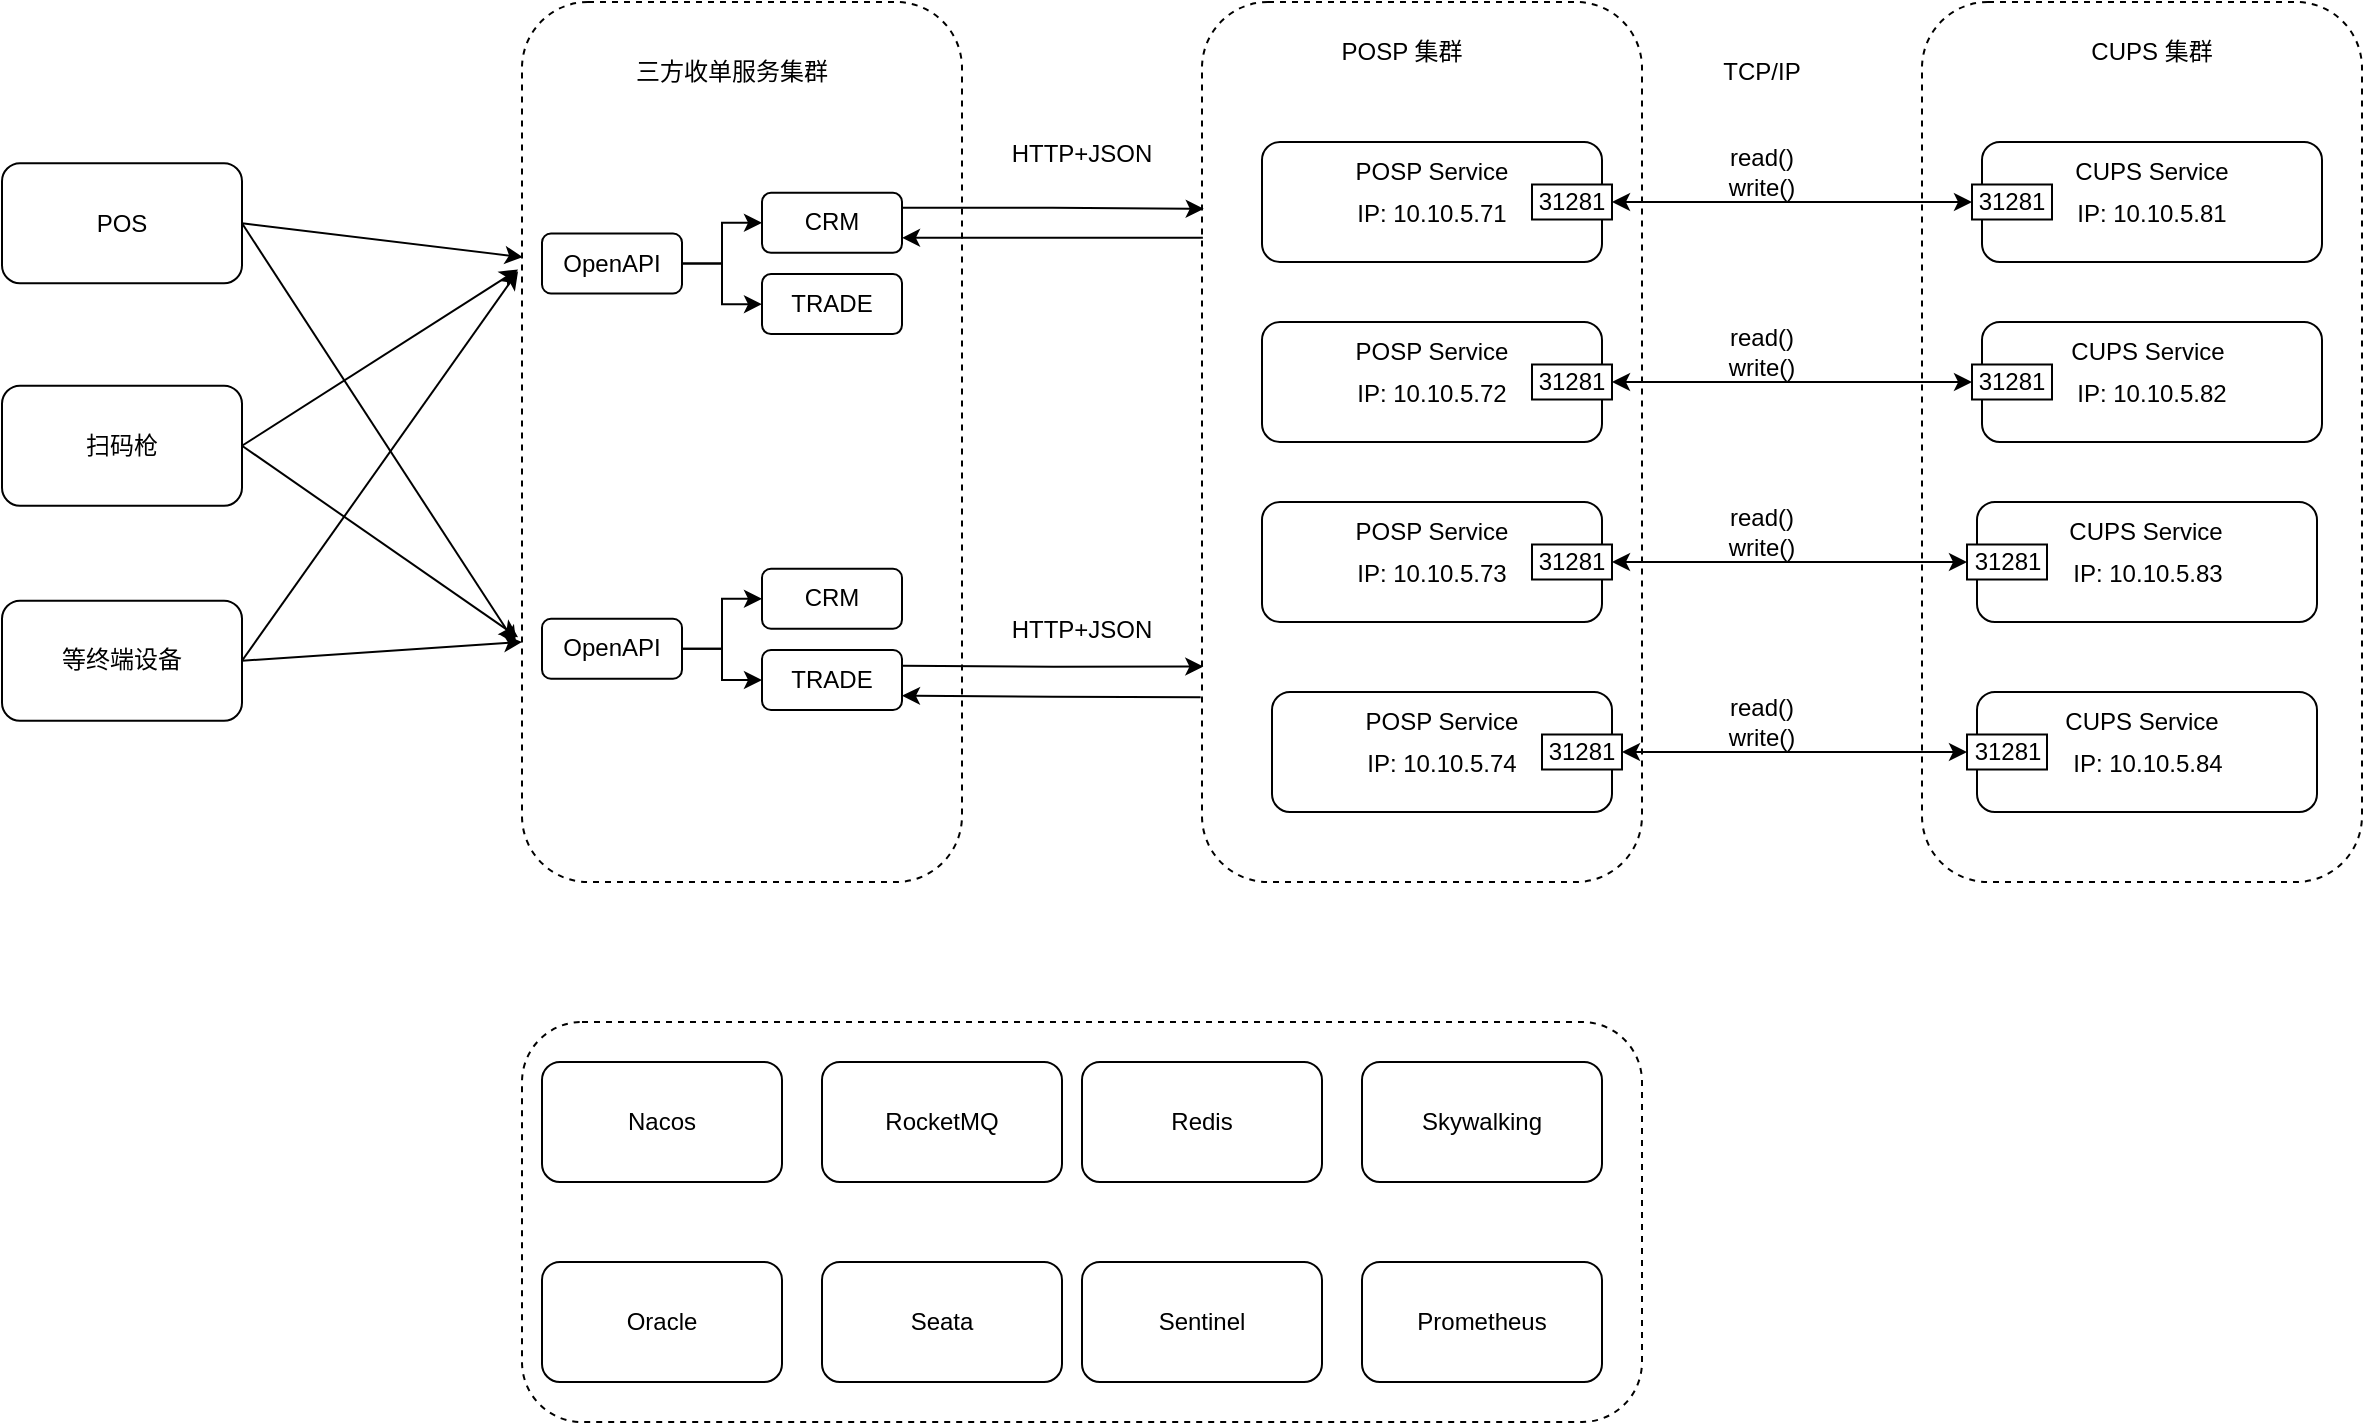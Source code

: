 <mxfile version="26.1.1">
  <diagram name="第 1 页" id="-P5E99QZVnwb-VCPSgCj">
    <mxGraphModel dx="2243" dy="946" grid="1" gridSize="10" guides="1" tooltips="1" connect="1" arrows="1" fold="1" page="1" pageScale="1" pageWidth="827" pageHeight="1169" math="0" shadow="0">
      <root>
        <mxCell id="0" />
        <mxCell id="1" parent="0" />
        <mxCell id="w0YdTihby0F7IcrnFkbi-1" value="" style="rounded=1;whiteSpace=wrap;html=1;dashed=1;" vertex="1" parent="1">
          <mxGeometry x="590" y="180" width="220" height="440" as="geometry" />
        </mxCell>
        <mxCell id="w0YdTihby0F7IcrnFkbi-6" value="CUPS 集群" style="text;html=1;align=center;verticalAlign=middle;whiteSpace=wrap;rounded=0;" vertex="1" parent="1">
          <mxGeometry x="665" y="190" width="80" height="30" as="geometry" />
        </mxCell>
        <mxCell id="w0YdTihby0F7IcrnFkbi-7" value="" style="rounded=1;whiteSpace=wrap;html=1;" vertex="1" parent="1">
          <mxGeometry x="620" y="250" width="170" height="60" as="geometry" />
        </mxCell>
        <mxCell id="w0YdTihby0F7IcrnFkbi-9" value="IP: 10.10.5.81" style="text;html=1;align=center;verticalAlign=middle;whiteSpace=wrap;rounded=0;" vertex="1" parent="1">
          <mxGeometry x="655" y="271.25" width="100" height="30" as="geometry" />
        </mxCell>
        <mxCell id="w0YdTihby0F7IcrnFkbi-11" value="31281" style="rounded=0;whiteSpace=wrap;html=1;" vertex="1" parent="1">
          <mxGeometry x="615" y="271.25" width="40" height="17.5" as="geometry" />
        </mxCell>
        <mxCell id="w0YdTihby0F7IcrnFkbi-12" value="CUPS Service" style="text;html=1;align=center;verticalAlign=middle;whiteSpace=wrap;rounded=0;" vertex="1" parent="1">
          <mxGeometry x="656.25" y="250" width="97.5" height="30" as="geometry" />
        </mxCell>
        <mxCell id="w0YdTihby0F7IcrnFkbi-17" value="" style="rounded=1;whiteSpace=wrap;html=1;" vertex="1" parent="1">
          <mxGeometry x="620" y="340" width="170" height="60" as="geometry" />
        </mxCell>
        <mxCell id="w0YdTihby0F7IcrnFkbi-18" value="IP: 10.10.5.82" style="text;html=1;align=center;verticalAlign=middle;whiteSpace=wrap;rounded=0;" vertex="1" parent="1">
          <mxGeometry x="655" y="361.25" width="100" height="30" as="geometry" />
        </mxCell>
        <mxCell id="w0YdTihby0F7IcrnFkbi-19" value="31281" style="rounded=0;whiteSpace=wrap;html=1;" vertex="1" parent="1">
          <mxGeometry x="615" y="361.25" width="40" height="17.5" as="geometry" />
        </mxCell>
        <mxCell id="w0YdTihby0F7IcrnFkbi-21" value="" style="rounded=1;whiteSpace=wrap;html=1;" vertex="1" parent="1">
          <mxGeometry x="617.5" y="430" width="170" height="60" as="geometry" />
        </mxCell>
        <mxCell id="w0YdTihby0F7IcrnFkbi-22" value="IP: 10.10.5.83" style="text;html=1;align=center;verticalAlign=middle;whiteSpace=wrap;rounded=0;" vertex="1" parent="1">
          <mxGeometry x="652.5" y="451.25" width="100" height="30" as="geometry" />
        </mxCell>
        <mxCell id="w0YdTihby0F7IcrnFkbi-23" value="31281" style="rounded=0;whiteSpace=wrap;html=1;" vertex="1" parent="1">
          <mxGeometry x="612.5" y="451.25" width="40" height="17.5" as="geometry" />
        </mxCell>
        <mxCell id="w0YdTihby0F7IcrnFkbi-25" value="" style="rounded=1;whiteSpace=wrap;html=1;" vertex="1" parent="1">
          <mxGeometry x="617.5" y="525" width="170" height="60" as="geometry" />
        </mxCell>
        <mxCell id="w0YdTihby0F7IcrnFkbi-26" value="IP: 10.10.5.84" style="text;html=1;align=center;verticalAlign=middle;whiteSpace=wrap;rounded=0;" vertex="1" parent="1">
          <mxGeometry x="652.5" y="546.25" width="100" height="30" as="geometry" />
        </mxCell>
        <mxCell id="w0YdTihby0F7IcrnFkbi-27" value="31281" style="rounded=0;whiteSpace=wrap;html=1;" vertex="1" parent="1">
          <mxGeometry x="612.5" y="546.25" width="40" height="17.5" as="geometry" />
        </mxCell>
        <mxCell id="w0YdTihby0F7IcrnFkbi-29" value="" style="rounded=1;whiteSpace=wrap;html=1;dashed=1;" vertex="1" parent="1">
          <mxGeometry x="230" y="180" width="220" height="440" as="geometry" />
        </mxCell>
        <mxCell id="w0YdTihby0F7IcrnFkbi-30" value="POSP 集群" style="text;html=1;align=center;verticalAlign=middle;whiteSpace=wrap;rounded=0;" vertex="1" parent="1">
          <mxGeometry x="290" y="190" width="80" height="30" as="geometry" />
        </mxCell>
        <mxCell id="w0YdTihby0F7IcrnFkbi-31" value="" style="rounded=1;whiteSpace=wrap;html=1;" vertex="1" parent="1">
          <mxGeometry x="265" y="525" width="170" height="60" as="geometry" />
        </mxCell>
        <mxCell id="w0YdTihby0F7IcrnFkbi-32" value="IP: 10.10.5.74" style="text;html=1;align=center;verticalAlign=middle;whiteSpace=wrap;rounded=0;" vertex="1" parent="1">
          <mxGeometry x="300" y="546.25" width="100" height="30" as="geometry" />
        </mxCell>
        <mxCell id="w0YdTihby0F7IcrnFkbi-65" style="edgeStyle=orthogonalEdgeStyle;rounded=0;orthogonalLoop=1;jettySize=auto;html=1;exitX=1;exitY=0.5;exitDx=0;exitDy=0;entryX=0;entryY=0.5;entryDx=0;entryDy=0;startArrow=classic;startFill=1;" edge="1" parent="1" source="w0YdTihby0F7IcrnFkbi-33" target="w0YdTihby0F7IcrnFkbi-27">
          <mxGeometry relative="1" as="geometry" />
        </mxCell>
        <mxCell id="w0YdTihby0F7IcrnFkbi-33" value="31281" style="rounded=0;whiteSpace=wrap;html=1;" vertex="1" parent="1">
          <mxGeometry x="400" y="546.25" width="40" height="17.5" as="geometry" />
        </mxCell>
        <mxCell id="w0YdTihby0F7IcrnFkbi-39" value="" style="rounded=1;whiteSpace=wrap;html=1;" vertex="1" parent="1">
          <mxGeometry x="260" y="430" width="170" height="60" as="geometry" />
        </mxCell>
        <mxCell id="w0YdTihby0F7IcrnFkbi-40" value="IP: 10.10.5.73" style="text;html=1;align=center;verticalAlign=middle;whiteSpace=wrap;rounded=0;" vertex="1" parent="1">
          <mxGeometry x="295" y="451.25" width="100" height="30" as="geometry" />
        </mxCell>
        <mxCell id="w0YdTihby0F7IcrnFkbi-63" style="edgeStyle=orthogonalEdgeStyle;rounded=0;orthogonalLoop=1;jettySize=auto;html=1;exitX=1;exitY=0.5;exitDx=0;exitDy=0;entryX=0;entryY=0.5;entryDx=0;entryDy=0;startArrow=classic;startFill=1;" edge="1" parent="1" source="w0YdTihby0F7IcrnFkbi-41" target="w0YdTihby0F7IcrnFkbi-23">
          <mxGeometry relative="1" as="geometry" />
        </mxCell>
        <mxCell id="w0YdTihby0F7IcrnFkbi-41" value="31281" style="rounded=0;whiteSpace=wrap;html=1;" vertex="1" parent="1">
          <mxGeometry x="395" y="451.25" width="40" height="17.5" as="geometry" />
        </mxCell>
        <mxCell id="w0YdTihby0F7IcrnFkbi-43" value="" style="rounded=1;whiteSpace=wrap;html=1;" vertex="1" parent="1">
          <mxGeometry x="260" y="340" width="170" height="60" as="geometry" />
        </mxCell>
        <mxCell id="w0YdTihby0F7IcrnFkbi-44" value="IP: 10.10.5.72" style="text;html=1;align=center;verticalAlign=middle;whiteSpace=wrap;rounded=0;" vertex="1" parent="1">
          <mxGeometry x="295" y="361.25" width="100" height="30" as="geometry" />
        </mxCell>
        <mxCell id="w0YdTihby0F7IcrnFkbi-61" style="edgeStyle=orthogonalEdgeStyle;rounded=0;orthogonalLoop=1;jettySize=auto;html=1;exitX=1;exitY=0.5;exitDx=0;exitDy=0;startArrow=classic;startFill=1;" edge="1" parent="1" source="w0YdTihby0F7IcrnFkbi-45" target="w0YdTihby0F7IcrnFkbi-19">
          <mxGeometry relative="1" as="geometry" />
        </mxCell>
        <mxCell id="w0YdTihby0F7IcrnFkbi-45" value="31281" style="rounded=0;whiteSpace=wrap;html=1;" vertex="1" parent="1">
          <mxGeometry x="395" y="361.25" width="40" height="17.5" as="geometry" />
        </mxCell>
        <mxCell id="w0YdTihby0F7IcrnFkbi-47" value="" style="rounded=1;whiteSpace=wrap;html=1;" vertex="1" parent="1">
          <mxGeometry x="260" y="250" width="170" height="60" as="geometry" />
        </mxCell>
        <mxCell id="w0YdTihby0F7IcrnFkbi-48" value="IP: 10.10.5.71" style="text;html=1;align=center;verticalAlign=middle;whiteSpace=wrap;rounded=0;" vertex="1" parent="1">
          <mxGeometry x="295" y="271.25" width="100" height="30" as="geometry" />
        </mxCell>
        <mxCell id="w0YdTihby0F7IcrnFkbi-59" style="edgeStyle=orthogonalEdgeStyle;rounded=0;orthogonalLoop=1;jettySize=auto;html=1;exitX=1;exitY=0.5;exitDx=0;exitDy=0;entryX=0;entryY=0.5;entryDx=0;entryDy=0;startArrow=classic;startFill=1;" edge="1" parent="1" source="w0YdTihby0F7IcrnFkbi-49" target="w0YdTihby0F7IcrnFkbi-11">
          <mxGeometry relative="1" as="geometry" />
        </mxCell>
        <mxCell id="w0YdTihby0F7IcrnFkbi-49" value="31281" style="rounded=0;whiteSpace=wrap;html=1;" vertex="1" parent="1">
          <mxGeometry x="395" y="271.25" width="40" height="17.5" as="geometry" />
        </mxCell>
        <mxCell id="w0YdTihby0F7IcrnFkbi-50" value="POSP Service" style="text;html=1;align=center;verticalAlign=middle;whiteSpace=wrap;rounded=0;" vertex="1" parent="1">
          <mxGeometry x="300" y="250" width="90" height="30" as="geometry" />
        </mxCell>
        <mxCell id="w0YdTihby0F7IcrnFkbi-51" value="" style="rounded=1;whiteSpace=wrap;html=1;dashed=1;" vertex="1" parent="1">
          <mxGeometry x="-110" y="180" width="220" height="440" as="geometry" />
        </mxCell>
        <mxCell id="w0YdTihby0F7IcrnFkbi-52" value="三方收单服务集群" style="text;html=1;align=center;verticalAlign=middle;whiteSpace=wrap;rounded=0;" vertex="1" parent="1">
          <mxGeometry x="-60" y="200" width="110" height="30" as="geometry" />
        </mxCell>
        <mxCell id="w0YdTihby0F7IcrnFkbi-53" value="POS" style="rounded=1;whiteSpace=wrap;html=1;" vertex="1" parent="1">
          <mxGeometry x="-370" y="260.63" width="120" height="60" as="geometry" />
        </mxCell>
        <mxCell id="w0YdTihby0F7IcrnFkbi-54" value="扫码枪" style="rounded=1;whiteSpace=wrap;html=1;" vertex="1" parent="1">
          <mxGeometry x="-370" y="371.88" width="120" height="60" as="geometry" />
        </mxCell>
        <mxCell id="w0YdTihby0F7IcrnFkbi-103" style="edgeStyle=none;rounded=0;orthogonalLoop=1;jettySize=auto;html=1;exitX=1;exitY=0.5;exitDx=0;exitDy=0;" edge="1" parent="1" source="w0YdTihby0F7IcrnFkbi-55">
          <mxGeometry relative="1" as="geometry">
            <mxPoint x="-110" y="500" as="targetPoint" />
          </mxGeometry>
        </mxCell>
        <mxCell id="w0YdTihby0F7IcrnFkbi-55" value="等终端设备" style="rounded=1;whiteSpace=wrap;html=1;" vertex="1" parent="1">
          <mxGeometry x="-370" y="479.38" width="120" height="60" as="geometry" />
        </mxCell>
        <mxCell id="w0YdTihby0F7IcrnFkbi-60" value="read()&lt;div&gt;&lt;span style=&quot;background-color: transparent; color: light-dark(rgb(0, 0, 0), rgb(255, 255, 255));&quot;&gt;write()&lt;/span&gt;&lt;/div&gt;" style="text;html=1;align=center;verticalAlign=middle;whiteSpace=wrap;rounded=0;" vertex="1" parent="1">
          <mxGeometry x="480" y="250" width="60" height="30" as="geometry" />
        </mxCell>
        <mxCell id="w0YdTihby0F7IcrnFkbi-62" value="read()&lt;div&gt;&lt;span style=&quot;background-color: transparent; color: light-dark(rgb(0, 0, 0), rgb(255, 255, 255));&quot;&gt;write()&lt;/span&gt;&lt;/div&gt;" style="text;html=1;align=center;verticalAlign=middle;whiteSpace=wrap;rounded=0;" vertex="1" parent="1">
          <mxGeometry x="480" y="340" width="60" height="30" as="geometry" />
        </mxCell>
        <mxCell id="w0YdTihby0F7IcrnFkbi-64" value="read()&lt;div&gt;&lt;span style=&quot;background-color: transparent; color: light-dark(rgb(0, 0, 0), rgb(255, 255, 255));&quot;&gt;write()&lt;/span&gt;&lt;/div&gt;" style="text;html=1;align=center;verticalAlign=middle;whiteSpace=wrap;rounded=0;" vertex="1" parent="1">
          <mxGeometry x="480" y="430" width="60" height="30" as="geometry" />
        </mxCell>
        <mxCell id="w0YdTihby0F7IcrnFkbi-66" value="read()&lt;div&gt;&lt;span style=&quot;background-color: transparent; color: light-dark(rgb(0, 0, 0), rgb(255, 255, 255));&quot;&gt;write()&lt;/span&gt;&lt;/div&gt;" style="text;html=1;align=center;verticalAlign=middle;whiteSpace=wrap;rounded=0;" vertex="1" parent="1">
          <mxGeometry x="480" y="525" width="60" height="30" as="geometry" />
        </mxCell>
        <mxCell id="w0YdTihby0F7IcrnFkbi-78" style="edgeStyle=orthogonalEdgeStyle;rounded=0;orthogonalLoop=1;jettySize=auto;html=1;exitX=1;exitY=0.5;exitDx=0;exitDy=0;" edge="1" parent="1" source="w0YdTihby0F7IcrnFkbi-68" target="w0YdTihby0F7IcrnFkbi-70">
          <mxGeometry relative="1" as="geometry" />
        </mxCell>
        <mxCell id="w0YdTihby0F7IcrnFkbi-79" style="edgeStyle=orthogonalEdgeStyle;rounded=0;orthogonalLoop=1;jettySize=auto;html=1;exitX=1;exitY=0.5;exitDx=0;exitDy=0;" edge="1" parent="1" source="w0YdTihby0F7IcrnFkbi-68" target="w0YdTihby0F7IcrnFkbi-71">
          <mxGeometry relative="1" as="geometry" />
        </mxCell>
        <mxCell id="w0YdTihby0F7IcrnFkbi-68" value="OpenAPI" style="rounded=1;whiteSpace=wrap;html=1;" vertex="1" parent="1">
          <mxGeometry x="-100" y="295.75" width="70" height="30" as="geometry" />
        </mxCell>
        <mxCell id="w0YdTihby0F7IcrnFkbi-80" style="edgeStyle=orthogonalEdgeStyle;rounded=0;orthogonalLoop=1;jettySize=auto;html=1;exitX=1;exitY=0.5;exitDx=0;exitDy=0;" edge="1" parent="1" source="w0YdTihby0F7IcrnFkbi-69" target="w0YdTihby0F7IcrnFkbi-76">
          <mxGeometry relative="1" as="geometry" />
        </mxCell>
        <mxCell id="w0YdTihby0F7IcrnFkbi-81" style="edgeStyle=orthogonalEdgeStyle;rounded=0;orthogonalLoop=1;jettySize=auto;html=1;exitX=1;exitY=0.5;exitDx=0;exitDy=0;" edge="1" parent="1" source="w0YdTihby0F7IcrnFkbi-69" target="w0YdTihby0F7IcrnFkbi-77">
          <mxGeometry relative="1" as="geometry" />
        </mxCell>
        <mxCell id="w0YdTihby0F7IcrnFkbi-69" value="OpenAPI" style="rounded=1;whiteSpace=wrap;html=1;" vertex="1" parent="1">
          <mxGeometry x="-100" y="488.38" width="70" height="30" as="geometry" />
        </mxCell>
        <mxCell id="w0YdTihby0F7IcrnFkbi-70" value="CRM" style="rounded=1;whiteSpace=wrap;html=1;" vertex="1" parent="1">
          <mxGeometry x="10" y="275.43" width="70" height="30" as="geometry" />
        </mxCell>
        <mxCell id="w0YdTihby0F7IcrnFkbi-71" value="TRADE" style="rounded=1;whiteSpace=wrap;html=1;" vertex="1" parent="1">
          <mxGeometry x="10" y="316.06" width="70" height="30" as="geometry" />
        </mxCell>
        <mxCell id="w0YdTihby0F7IcrnFkbi-76" value="CRM" style="rounded=1;whiteSpace=wrap;html=1;" vertex="1" parent="1">
          <mxGeometry x="10" y="463.37" width="70" height="30" as="geometry" />
        </mxCell>
        <mxCell id="w0YdTihby0F7IcrnFkbi-77" value="TRADE" style="rounded=1;whiteSpace=wrap;html=1;" vertex="1" parent="1">
          <mxGeometry x="10" y="504" width="70" height="30" as="geometry" />
        </mxCell>
        <mxCell id="w0YdTihby0F7IcrnFkbi-82" value="TCP/IP" style="text;html=1;align=center;verticalAlign=middle;whiteSpace=wrap;rounded=0;" vertex="1" parent="1">
          <mxGeometry x="480" y="200" width="60" height="30" as="geometry" />
        </mxCell>
        <mxCell id="w0YdTihby0F7IcrnFkbi-87" style="edgeStyle=orthogonalEdgeStyle;rounded=0;orthogonalLoop=1;jettySize=auto;html=1;exitX=1;exitY=0.25;exitDx=0;exitDy=0;entryX=0.004;entryY=0.235;entryDx=0;entryDy=0;entryPerimeter=0;" edge="1" parent="1" source="w0YdTihby0F7IcrnFkbi-70" target="w0YdTihby0F7IcrnFkbi-29">
          <mxGeometry relative="1" as="geometry" />
        </mxCell>
        <mxCell id="w0YdTihby0F7IcrnFkbi-88" style="edgeStyle=orthogonalEdgeStyle;rounded=0;orthogonalLoop=1;jettySize=auto;html=1;exitX=1;exitY=0.75;exitDx=0;exitDy=0;entryX=0.002;entryY=0.268;entryDx=0;entryDy=0;entryPerimeter=0;startArrow=classic;startFill=1;endArrow=none;" edge="1" parent="1" source="w0YdTihby0F7IcrnFkbi-70" target="w0YdTihby0F7IcrnFkbi-29">
          <mxGeometry relative="1" as="geometry" />
        </mxCell>
        <mxCell id="w0YdTihby0F7IcrnFkbi-89" style="edgeStyle=orthogonalEdgeStyle;rounded=0;orthogonalLoop=1;jettySize=auto;html=1;exitX=1;exitY=0.25;exitDx=0;exitDy=0;entryX=0.003;entryY=0.662;entryDx=0;entryDy=0;entryPerimeter=0;" edge="1" parent="1">
          <mxGeometry relative="1" as="geometry">
            <mxPoint x="80" y="511.87" as="sourcePoint" />
            <mxPoint x="230.66" y="512.28" as="targetPoint" />
          </mxGeometry>
        </mxCell>
        <mxCell id="w0YdTihby0F7IcrnFkbi-90" style="edgeStyle=orthogonalEdgeStyle;rounded=0;orthogonalLoop=1;jettySize=auto;html=1;exitX=1;exitY=0.75;exitDx=0;exitDy=0;entryX=-0.003;entryY=0.697;entryDx=0;entryDy=0;entryPerimeter=0;startArrow=classic;startFill=1;endArrow=none;" edge="1" parent="1">
          <mxGeometry relative="1" as="geometry">
            <mxPoint x="80" y="526.87" as="sourcePoint" />
            <mxPoint x="229.34" y="527.68" as="targetPoint" />
          </mxGeometry>
        </mxCell>
        <mxCell id="w0YdTihby0F7IcrnFkbi-91" value="HTTP+JSON" style="text;html=1;align=center;verticalAlign=middle;whiteSpace=wrap;rounded=0;" vertex="1" parent="1">
          <mxGeometry x="130" y="241.25" width="80" height="30" as="geometry" />
        </mxCell>
        <mxCell id="w0YdTihby0F7IcrnFkbi-92" value="HTTP+JSON" style="text;html=1;align=center;verticalAlign=middle;whiteSpace=wrap;rounded=0;" vertex="1" parent="1">
          <mxGeometry x="130" y="479.38" width="80" height="30" as="geometry" />
        </mxCell>
        <mxCell id="w0YdTihby0F7IcrnFkbi-97" style="edgeStyle=none;rounded=0;orthogonalLoop=1;jettySize=auto;html=1;exitX=1;exitY=0.5;exitDx=0;exitDy=0;entryX=-0.009;entryY=0.722;entryDx=0;entryDy=0;entryPerimeter=0;" edge="1" parent="1" source="w0YdTihby0F7IcrnFkbi-54" target="w0YdTihby0F7IcrnFkbi-51">
          <mxGeometry relative="1" as="geometry" />
        </mxCell>
        <mxCell id="w0YdTihby0F7IcrnFkbi-98" style="edgeStyle=none;rounded=0;orthogonalLoop=1;jettySize=auto;html=1;exitX=1;exitY=0.5;exitDx=0;exitDy=0;entryX=0.002;entryY=0.29;entryDx=0;entryDy=0;entryPerimeter=0;" edge="1" parent="1" source="w0YdTihby0F7IcrnFkbi-53" target="w0YdTihby0F7IcrnFkbi-51">
          <mxGeometry relative="1" as="geometry" />
        </mxCell>
        <mxCell id="w0YdTihby0F7IcrnFkbi-99" style="edgeStyle=none;rounded=0;orthogonalLoop=1;jettySize=auto;html=1;exitX=1;exitY=0.5;exitDx=0;exitDy=0;entryX=-0.009;entryY=0.304;entryDx=0;entryDy=0;entryPerimeter=0;" edge="1" parent="1" source="w0YdTihby0F7IcrnFkbi-54" target="w0YdTihby0F7IcrnFkbi-51">
          <mxGeometry relative="1" as="geometry" />
        </mxCell>
        <mxCell id="w0YdTihby0F7IcrnFkbi-100" style="edgeStyle=none;rounded=0;orthogonalLoop=1;jettySize=auto;html=1;exitX=1;exitY=0.5;exitDx=0;exitDy=0;entryX=-0.009;entryY=0.306;entryDx=0;entryDy=0;entryPerimeter=0;" edge="1" parent="1" source="w0YdTihby0F7IcrnFkbi-55" target="w0YdTihby0F7IcrnFkbi-51">
          <mxGeometry relative="1" as="geometry" />
        </mxCell>
        <mxCell id="w0YdTihby0F7IcrnFkbi-102" style="edgeStyle=none;rounded=0;orthogonalLoop=1;jettySize=auto;html=1;exitX=1;exitY=0.5;exitDx=0;exitDy=0;entryX=-0.013;entryY=0.73;entryDx=0;entryDy=0;entryPerimeter=0;" edge="1" parent="1" source="w0YdTihby0F7IcrnFkbi-53" target="w0YdTihby0F7IcrnFkbi-51">
          <mxGeometry relative="1" as="geometry" />
        </mxCell>
        <mxCell id="w0YdTihby0F7IcrnFkbi-104" value="" style="rounded=1;whiteSpace=wrap;html=1;dashed=1;" vertex="1" parent="1">
          <mxGeometry x="-110" y="690" width="560" height="200" as="geometry" />
        </mxCell>
        <mxCell id="w0YdTihby0F7IcrnFkbi-106" value="Nacos" style="rounded=1;whiteSpace=wrap;html=1;" vertex="1" parent="1">
          <mxGeometry x="-100" y="710" width="120" height="60" as="geometry" />
        </mxCell>
        <mxCell id="w0YdTihby0F7IcrnFkbi-107" value="RocketMQ" style="rounded=1;whiteSpace=wrap;html=1;" vertex="1" parent="1">
          <mxGeometry x="40" y="710" width="120" height="60" as="geometry" />
        </mxCell>
        <mxCell id="w0YdTihby0F7IcrnFkbi-111" value="Redis" style="rounded=1;whiteSpace=wrap;html=1;" vertex="1" parent="1">
          <mxGeometry x="170" y="710" width="120" height="60" as="geometry" />
        </mxCell>
        <mxCell id="w0YdTihby0F7IcrnFkbi-112" value="Skywalking" style="rounded=1;whiteSpace=wrap;html=1;" vertex="1" parent="1">
          <mxGeometry x="310" y="710" width="120" height="60" as="geometry" />
        </mxCell>
        <mxCell id="w0YdTihby0F7IcrnFkbi-113" value="Oracle" style="rounded=1;whiteSpace=wrap;html=1;" vertex="1" parent="1">
          <mxGeometry x="-100" y="810" width="120" height="60" as="geometry" />
        </mxCell>
        <mxCell id="w0YdTihby0F7IcrnFkbi-114" value="Seata" style="rounded=1;whiteSpace=wrap;html=1;" vertex="1" parent="1">
          <mxGeometry x="40" y="810" width="120" height="60" as="geometry" />
        </mxCell>
        <mxCell id="w0YdTihby0F7IcrnFkbi-115" value="Sentinel" style="rounded=1;whiteSpace=wrap;html=1;" vertex="1" parent="1">
          <mxGeometry x="170" y="810" width="120" height="60" as="geometry" />
        </mxCell>
        <mxCell id="w0YdTihby0F7IcrnFkbi-116" value="&lt;span style=&quot;font-weight: 400;&quot;&gt;Prometheus&lt;/span&gt;" style="rounded=1;whiteSpace=wrap;html=1;fontStyle=1" vertex="1" parent="1">
          <mxGeometry x="310" y="810" width="120" height="60" as="geometry" />
        </mxCell>
        <mxCell id="w0YdTihby0F7IcrnFkbi-117" value="POSP Service" style="text;html=1;align=center;verticalAlign=middle;whiteSpace=wrap;rounded=0;" vertex="1" parent="1">
          <mxGeometry x="300" y="340" width="90" height="30" as="geometry" />
        </mxCell>
        <mxCell id="w0YdTihby0F7IcrnFkbi-118" value="POSP Service" style="text;html=1;align=center;verticalAlign=middle;whiteSpace=wrap;rounded=0;" vertex="1" parent="1">
          <mxGeometry x="300" y="430" width="90" height="30" as="geometry" />
        </mxCell>
        <mxCell id="w0YdTihby0F7IcrnFkbi-119" value="POSP Service" style="text;html=1;align=center;verticalAlign=middle;whiteSpace=wrap;rounded=0;" vertex="1" parent="1">
          <mxGeometry x="305" y="525" width="90" height="30" as="geometry" />
        </mxCell>
        <mxCell id="w0YdTihby0F7IcrnFkbi-120" value="CUPS Service" style="text;html=1;align=center;verticalAlign=middle;whiteSpace=wrap;rounded=0;" vertex="1" parent="1">
          <mxGeometry x="653.75" y="340" width="97.5" height="30" as="geometry" />
        </mxCell>
        <mxCell id="w0YdTihby0F7IcrnFkbi-121" value="CUPS Service" style="text;html=1;align=center;verticalAlign=middle;whiteSpace=wrap;rounded=0;" vertex="1" parent="1">
          <mxGeometry x="652.5" y="430" width="97.5" height="30" as="geometry" />
        </mxCell>
        <mxCell id="w0YdTihby0F7IcrnFkbi-122" value="CUPS Service" style="text;html=1;align=center;verticalAlign=middle;whiteSpace=wrap;rounded=0;" vertex="1" parent="1">
          <mxGeometry x="651.25" y="525" width="97.5" height="30" as="geometry" />
        </mxCell>
      </root>
    </mxGraphModel>
  </diagram>
</mxfile>
